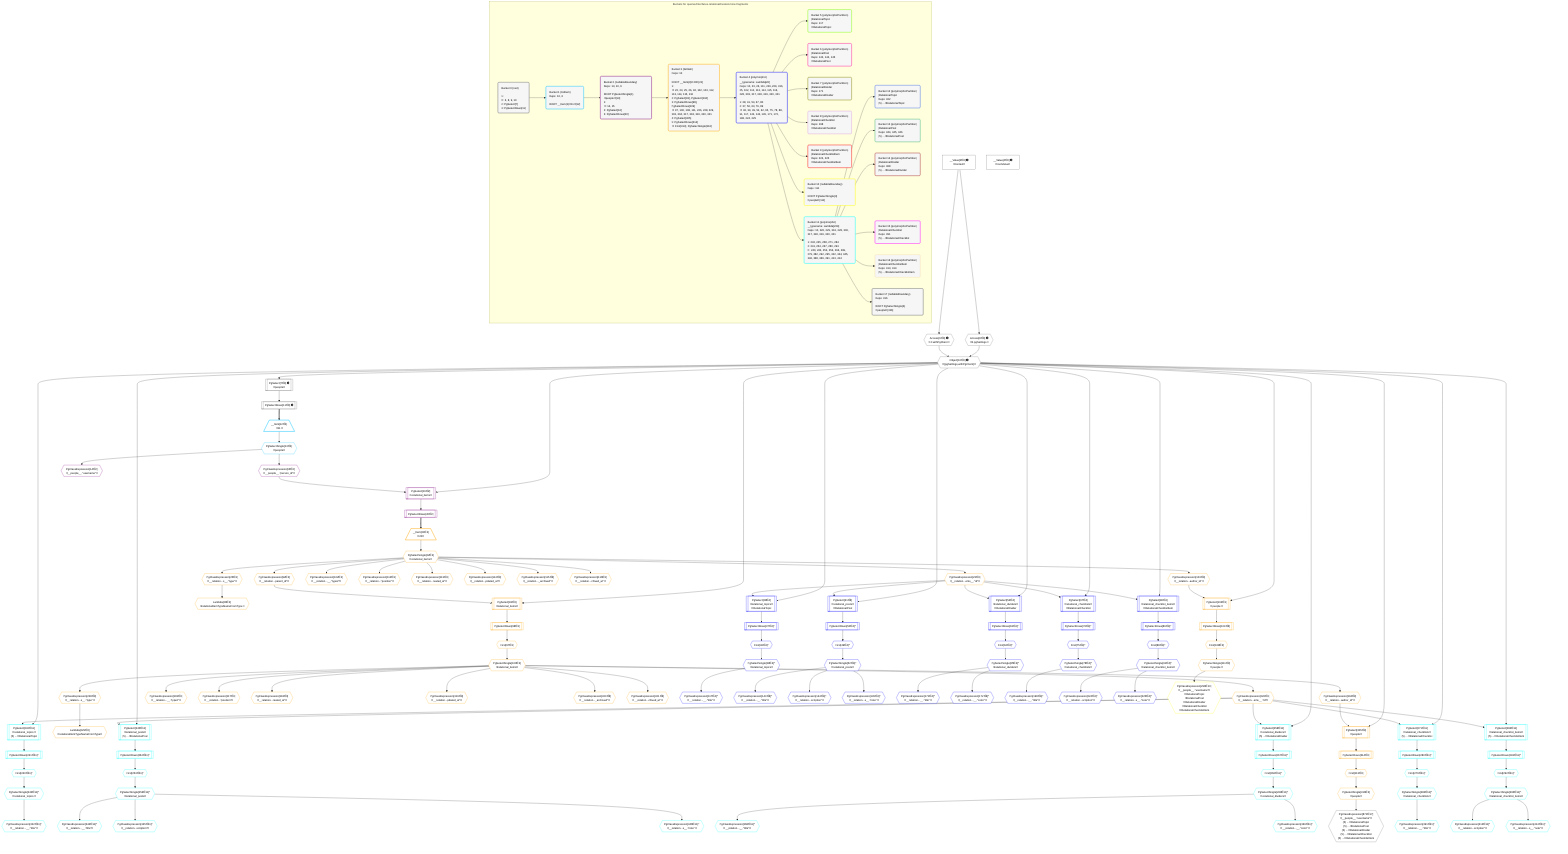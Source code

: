 %%{init: {'themeVariables': { 'fontSize': '12px'}}}%%
graph TD
    classDef path fill:#eee,stroke:#000,color:#000
    classDef plan fill:#fff,stroke-width:1px,color:#000
    classDef itemplan fill:#fff,stroke-width:2px,color:#000
    classDef unbatchedplan fill:#dff,stroke-width:1px,color:#000
    classDef sideeffectplan fill:#fcc,stroke-width:2px,color:#000
    classDef bucket fill:#f6f6f6,color:#000,stroke-width:2px,text-align:left

    subgraph "Buckets for queries/interfaces-relational/nested-more-fragments"
    Bucket0("Bucket 0 (root)<br /><br />1: <br />ᐳ: 6, 8, 9, 10<br />2: PgSelect[7]<br />3: PgSelectRows[11]"):::bucket
    Bucket1("Bucket 1 (listItem)<br />Deps: 10, 6<br /><br />ROOT __Item{1}ᐸ11ᐳ[12]"):::bucket
    Bucket2("Bucket 2 (nullableBoundary)<br />Deps: 13, 10, 6<br /><br />ROOT PgSelectSingle{1}ᐸpeopleᐳ[13]<br />1: <br />ᐳ: 14, 15<br />2: PgSelect[16]<br />3: PgSelectRows[20]"):::bucket
    Bucket3("Bucket 3 (listItem)<br />Deps: 10<br /><br />ROOT __Item{3}ᐸ20ᐳ[21]<br />1: <br />ᐳ: 22, 23, 25, 26, 92, 102, 103, 112, 113, 114, 115, 116<br />2: PgSelect[93], PgSelect[104]<br />3: PgSelectRows[98], PgSelectRows[109]<br />ᐳ: 97, 100, 108, 111, 226, 228, 229, 303, 304, 317, 318, 319, 320, 321<br />4: PgSelect[305]<br />5: PgSelectRows[314]<br />ᐳ: First[313], PgSelectSingle[316]"):::bucket
    Bucket4("Bucket 4 (polymorphic)<br />__typename: Lambda[26]<br />Deps: 10, 23, 26, 111, 226, 229, 316, 25, 102, 112, 113, 114, 115, 116, 228, 303, 317, 318, 319, 320, 321<br /><br />1: 28, 41, 54, 67, 80<br />2: 37, 50, 63, 76, 89<br />ᐳ: 36, 39, 49, 52, 62, 65, 75, 78, 88, 91, 117, 143, 144, 145, 171, 172, 198, 224, 225"):::bucket
    Bucket5("Bucket 5 (polymorphicPartition)<br />|RelationalTopic<br />Deps: 117<br />ᐳRelationalTopic"):::bucket
    Bucket6("Bucket 6 (polymorphicPartition)<br />|RelationalPost<br />Deps: 143, 144, 145<br />ᐳRelationalPost"):::bucket
    Bucket7("Bucket 7 (polymorphicPartition)<br />|RelationalDivider<br />Deps: 171<br />ᐳRelationalDivider"):::bucket
    Bucket8("Bucket 8 (polymorphicPartition)<br />|RelationalChecklist<br />Deps: 198<br />ᐳRelationalChecklist"):::bucket
    Bucket9("Bucket 9 (polymorphicPartition)<br />|RelationalChecklistItem<br />Deps: 224, 225<br />ᐳRelationalChecklistItem"):::bucket
    Bucket10("Bucket 10 (nullableBoundary)<br />Deps: 111<br /><br />ROOT PgSelectSingle{3}ᐸpeopleᐳ[111]"):::bucket
    Bucket11("Bucket 11 (polymorphic)<br />__typename: Lambda[229]<br />Deps: 10, 226, 229, 316, 228, 303, 317, 318, 319, 320, 321<br /><br />1: 232, 245, 258, 271, 284<br />2: 241, 254, 267, 280, 293<br />ᐳ: 240, 243, 253, 256, 266, 269, 279, 282, 292, 295, 322, 344, 345, 346, 368, 369, 391, 413, 414"):::bucket
    Bucket12("Bucket 12 (polymorphicPartition)<br />|RelationalTopic<br />Deps: 322<br />(5) ...ᐳRelationalTopic"):::bucket
    Bucket13("Bucket 13 (polymorphicPartition)<br />|RelationalPost<br />Deps: 344, 345, 346<br />(5) ...ᐳRelationalPost"):::bucket
    Bucket14("Bucket 14 (polymorphicPartition)<br />|RelationalDivider<br />Deps: 368<br />(5) ...ᐳRelationalDivider"):::bucket
    Bucket15("Bucket 15 (polymorphicPartition)<br />|RelationalChecklist<br />Deps: 391<br />(5) ...ᐳRelationalChecklist"):::bucket
    Bucket16("Bucket 16 (polymorphicPartition)<br />|RelationalChecklistItem<br />Deps: 413, 414<br />(5) ...ᐳRelationalChecklistItem"):::bucket
    Bucket17("Bucket 17 (nullableBoundary)<br />Deps: 316<br /><br />ROOT PgSelectSingle{3}ᐸpeopleᐳ[316]"):::bucket
    end
    Bucket0 --> Bucket1
    Bucket1 --> Bucket2
    Bucket2 --> Bucket3
    Bucket3 --> Bucket4
    Bucket4 --> Bucket5 & Bucket6 & Bucket7 & Bucket8 & Bucket9 & Bucket10 & Bucket11
    Bucket11 --> Bucket12 & Bucket13 & Bucket14 & Bucket15 & Bucket16 & Bucket17

    %% plan dependencies
    PgSelect7[["PgSelect[7∈0] ➊<br />ᐸpeopleᐳ"]]:::plan
    Object10{{"Object[10∈0] ➊<br />ᐸ{pgSettings,withPgClient}ᐳ"}}:::plan
    Object10 --> PgSelect7
    Access8{{"Access[8∈0] ➊<br />ᐸ2.pgSettingsᐳ"}}:::plan
    Access9{{"Access[9∈0] ➊<br />ᐸ2.withPgClientᐳ"}}:::plan
    Access8 & Access9 --> Object10
    __Value2["__Value[2∈0] ➊<br />ᐸcontextᐳ"]:::plan
    __Value2 --> Access8
    __Value2 --> Access9
    PgSelectRows11[["PgSelectRows[11∈0] ➊"]]:::plan
    PgSelect7 --> PgSelectRows11
    __Value4["__Value[4∈0] ➊<br />ᐸrootValueᐳ"]:::plan
    __Item12[/"__Item[12∈1]<br />ᐸ11ᐳ"\]:::itemplan
    PgSelectRows11 ==> __Item12
    PgSelectSingle13{{"PgSelectSingle[13∈1]<br />ᐸpeopleᐳ"}}:::plan
    __Item12 --> PgSelectSingle13
    PgSelect16[["PgSelect[16∈2]<br />ᐸrelational_itemsᐳ"]]:::plan
    PgClassExpression15{{"PgClassExpression[15∈2]<br />ᐸ__people__.”person_id”ᐳ"}}:::plan
    Object10 & PgClassExpression15 --> PgSelect16
    PgClassExpression14{{"PgClassExpression[14∈2]<br />ᐸ__people__.”username”ᐳ"}}:::plan
    PgSelectSingle13 --> PgClassExpression14
    PgSelectSingle13 --> PgClassExpression15
    PgSelectRows20[["PgSelectRows[20∈2]"]]:::plan
    PgSelect16 --> PgSelectRows20
    PgSelect93[["PgSelect[93∈3]<br />ᐸrelational_itemsᐳ"]]:::plan
    PgClassExpression92{{"PgClassExpression[92∈3]<br />ᐸ__relation...parent_id”ᐳ"}}:::plan
    Object10 & PgClassExpression92 --> PgSelect93
    PgSelect104[["PgSelect[104∈3]<br />ᐸpeopleᐳ"]]:::plan
    PgClassExpression103{{"PgClassExpression[103∈3]<br />ᐸ__relation...author_id”ᐳ"}}:::plan
    Object10 & PgClassExpression103 --> PgSelect104
    PgSelect305[["PgSelect[305∈3]<br />ᐸpeopleᐳ"]]:::plan
    PgClassExpression304{{"PgClassExpression[304∈3]<br />ᐸ__relation...author_id”ᐳ"}}:::plan
    Object10 & PgClassExpression304 --> PgSelect305
    __Item21[/"__Item[21∈3]<br />ᐸ20ᐳ"\]:::itemplan
    PgSelectRows20 ==> __Item21
    PgSelectSingle22{{"PgSelectSingle[22∈3]<br />ᐸrelational_itemsᐳ"}}:::plan
    __Item21 --> PgSelectSingle22
    PgClassExpression23{{"PgClassExpression[23∈3]<br />ᐸ__relation...ems__.”id”ᐳ"}}:::plan
    PgSelectSingle22 --> PgClassExpression23
    PgClassExpression25{{"PgClassExpression[25∈3]<br />ᐸ__relation...s__.”type”ᐳ"}}:::plan
    PgSelectSingle22 --> PgClassExpression25
    Lambda26{{"Lambda[26∈3]<br />ᐸrelationalItemTypeNameFromTypeᐳ"}}:::plan
    PgClassExpression25 --> Lambda26
    PgSelectSingle22 --> PgClassExpression92
    First97{{"First[97∈3]"}}:::plan
    PgSelectRows98[["PgSelectRows[98∈3]"]]:::plan
    PgSelectRows98 --> First97
    PgSelect93 --> PgSelectRows98
    PgSelectSingle100{{"PgSelectSingle[100∈3]<br />ᐸrelational_itemsᐳ"}}:::plan
    First97 --> PgSelectSingle100
    PgClassExpression102{{"PgClassExpression[102∈3]<br />ᐸ__relation...__.”type2”ᐳ"}}:::plan
    PgSelectSingle22 --> PgClassExpression102
    PgSelectSingle22 --> PgClassExpression103
    First108{{"First[108∈3]"}}:::plan
    PgSelectRows109[["PgSelectRows[109∈3]"]]:::plan
    PgSelectRows109 --> First108
    PgSelect104 --> PgSelectRows109
    PgSelectSingle111{{"PgSelectSingle[111∈3]<br />ᐸpeopleᐳ"}}:::plan
    First108 --> PgSelectSingle111
    PgClassExpression112{{"PgClassExpression[112∈3]<br />ᐸ__relation...”position”ᐳ"}}:::plan
    PgSelectSingle22 --> PgClassExpression112
    PgClassExpression113{{"PgClassExpression[113∈3]<br />ᐸ__relation...reated_at”ᐳ"}}:::plan
    PgSelectSingle22 --> PgClassExpression113
    PgClassExpression114{{"PgClassExpression[114∈3]<br />ᐸ__relation...pdated_at”ᐳ"}}:::plan
    PgSelectSingle22 --> PgClassExpression114
    PgClassExpression115{{"PgClassExpression[115∈3]<br />ᐸ__relation..._archived”ᐳ"}}:::plan
    PgSelectSingle22 --> PgClassExpression115
    PgClassExpression116{{"PgClassExpression[116∈3]<br />ᐸ__relation...chived_at”ᐳ"}}:::plan
    PgSelectSingle22 --> PgClassExpression116
    PgClassExpression226{{"PgClassExpression[226∈3]<br />ᐸ__relation...ems__.”id”ᐳ"}}:::plan
    PgSelectSingle100 --> PgClassExpression226
    PgClassExpression228{{"PgClassExpression[228∈3]<br />ᐸ__relation...s__.”type”ᐳ"}}:::plan
    PgSelectSingle100 --> PgClassExpression228
    Lambda229{{"Lambda[229∈3]<br />ᐸrelationalItemTypeNameFromTypeᐳ"}}:::plan
    PgClassExpression228 --> Lambda229
    PgClassExpression303{{"PgClassExpression[303∈3]<br />ᐸ__relation...__.”type2”ᐳ"}}:::plan
    PgSelectSingle100 --> PgClassExpression303
    PgSelectSingle100 --> PgClassExpression304
    First313{{"First[313∈3]"}}:::plan
    PgSelectRows314[["PgSelectRows[314∈3]"]]:::plan
    PgSelectRows314 --> First313
    PgSelect305 --> PgSelectRows314
    PgSelectSingle316{{"PgSelectSingle[316∈3]<br />ᐸpeopleᐳ"}}:::plan
    First313 --> PgSelectSingle316
    PgClassExpression317{{"PgClassExpression[317∈3]<br />ᐸ__relation...”position”ᐳ"}}:::plan
    PgSelectSingle100 --> PgClassExpression317
    PgClassExpression318{{"PgClassExpression[318∈3]<br />ᐸ__relation...reated_at”ᐳ"}}:::plan
    PgSelectSingle100 --> PgClassExpression318
    PgClassExpression319{{"PgClassExpression[319∈3]<br />ᐸ__relation...pdated_at”ᐳ"}}:::plan
    PgSelectSingle100 --> PgClassExpression319
    PgClassExpression320{{"PgClassExpression[320∈3]<br />ᐸ__relation..._archived”ᐳ"}}:::plan
    PgSelectSingle100 --> PgClassExpression320
    PgClassExpression321{{"PgClassExpression[321∈3]<br />ᐸ__relation...chived_at”ᐳ"}}:::plan
    PgSelectSingle100 --> PgClassExpression321
    PgSelect28[["PgSelect[28∈4]<br />ᐸrelational_topicsᐳ<br />ᐳRelationalTopic"]]:::plan
    Object10 & PgClassExpression23 --> PgSelect28
    PgSelect41[["PgSelect[41∈4]<br />ᐸrelational_postsᐳ<br />ᐳRelationalPost"]]:::plan
    Object10 & PgClassExpression23 --> PgSelect41
    PgSelect54[["PgSelect[54∈4]<br />ᐸrelational_dividersᐳ<br />ᐳRelationalDivider"]]:::plan
    Object10 & PgClassExpression23 --> PgSelect54
    PgSelect67[["PgSelect[67∈4]<br />ᐸrelational_checklistsᐳ<br />ᐳRelationalChecklist"]]:::plan
    Object10 & PgClassExpression23 --> PgSelect67
    PgSelect80[["PgSelect[80∈4]<br />ᐸrelational_checklist_itemsᐳ<br />ᐳRelationalChecklistItem"]]:::plan
    Object10 & PgClassExpression23 --> PgSelect80
    First36{{"First[36∈4]^"}}:::plan
    PgSelectRows37[["PgSelectRows[37∈4]^"]]:::plan
    PgSelectRows37 --> First36
    PgSelect28 --> PgSelectRows37
    PgSelectSingle39{{"PgSelectSingle[39∈4]^<br />ᐸrelational_topicsᐳ"}}:::plan
    First36 --> PgSelectSingle39
    First49{{"First[49∈4]^"}}:::plan
    PgSelectRows50[["PgSelectRows[50∈4]^"]]:::plan
    PgSelectRows50 --> First49
    PgSelect41 --> PgSelectRows50
    PgSelectSingle52{{"PgSelectSingle[52∈4]^<br />ᐸrelational_postsᐳ"}}:::plan
    First49 --> PgSelectSingle52
    First62{{"First[62∈4]^"}}:::plan
    PgSelectRows63[["PgSelectRows[63∈4]^"]]:::plan
    PgSelectRows63 --> First62
    PgSelect54 --> PgSelectRows63
    PgSelectSingle65{{"PgSelectSingle[65∈4]^<br />ᐸrelational_dividersᐳ"}}:::plan
    First62 --> PgSelectSingle65
    First75{{"First[75∈4]^"}}:::plan
    PgSelectRows76[["PgSelectRows[76∈4]^"]]:::plan
    PgSelectRows76 --> First75
    PgSelect67 --> PgSelectRows76
    PgSelectSingle78{{"PgSelectSingle[78∈4]^<br />ᐸrelational_checklistsᐳ"}}:::plan
    First75 --> PgSelectSingle78
    First88{{"First[88∈4]^"}}:::plan
    PgSelectRows89[["PgSelectRows[89∈4]^"]]:::plan
    PgSelectRows89 --> First88
    PgSelect80 --> PgSelectRows89
    PgSelectSingle91{{"PgSelectSingle[91∈4]^<br />ᐸrelational_checklist_itemsᐳ"}}:::plan
    First88 --> PgSelectSingle91
    PgClassExpression117{{"PgClassExpression[117∈4]^<br />ᐸ__relation...__.”title”ᐳ"}}:::plan
    PgSelectSingle39 --> PgClassExpression117
    PgClassExpression143{{"PgClassExpression[143∈4]^<br />ᐸ__relation...__.”title”ᐳ"}}:::plan
    PgSelectSingle52 --> PgClassExpression143
    PgClassExpression144{{"PgClassExpression[144∈4]^<br />ᐸ__relation...scription”ᐳ"}}:::plan
    PgSelectSingle52 --> PgClassExpression144
    PgClassExpression145{{"PgClassExpression[145∈4]^<br />ᐸ__relation...s__.”note”ᐳ"}}:::plan
    PgSelectSingle52 --> PgClassExpression145
    PgClassExpression171{{"PgClassExpression[171∈4]^<br />ᐸ__relation...__.”title”ᐳ"}}:::plan
    PgSelectSingle65 --> PgClassExpression171
    PgClassExpression172{{"PgClassExpression[172∈4]^<br />ᐸ__relation...__.”color”ᐳ"}}:::plan
    PgSelectSingle65 --> PgClassExpression172
    PgClassExpression198{{"PgClassExpression[198∈4]^<br />ᐸ__relation...__.”title”ᐳ"}}:::plan
    PgSelectSingle78 --> PgClassExpression198
    PgClassExpression224{{"PgClassExpression[224∈4]^<br />ᐸ__relation...scription”ᐳ"}}:::plan
    PgSelectSingle91 --> PgClassExpression224
    PgClassExpression225{{"PgClassExpression[225∈4]^<br />ᐸ__relation...s__.”note”ᐳ"}}:::plan
    PgSelectSingle91 --> PgClassExpression225
    PgClassExpression296{{"PgClassExpression[296∈10]<br />ᐸ__people__.”username”ᐳ<br />ᐳRelationalTopic<br />ᐳRelationalPost<br />ᐳRelationalDivider<br />ᐳRelationalChecklist<br />ᐳRelationalChecklistItem"}}:::plan
    PgSelectSingle111 --> PgClassExpression296
    PgSelect232[["PgSelect[232∈11]<br />ᐸrelational_topicsᐳ<br />(5) ...ᐳRelationalTopic"]]:::plan
    Object10 & PgClassExpression226 --> PgSelect232
    PgSelect245[["PgSelect[245∈11]<br />ᐸrelational_postsᐳ<br />(5) ...ᐳRelationalPost"]]:::plan
    Object10 & PgClassExpression226 --> PgSelect245
    PgSelect258[["PgSelect[258∈11]<br />ᐸrelational_dividersᐳ<br />(5) ...ᐳRelationalDivider"]]:::plan
    Object10 & PgClassExpression226 --> PgSelect258
    PgSelect271[["PgSelect[271∈11]<br />ᐸrelational_checklistsᐳ<br />(5) ...ᐳRelationalChecklist"]]:::plan
    Object10 & PgClassExpression226 --> PgSelect271
    PgSelect284[["PgSelect[284∈11]<br />ᐸrelational_checklist_itemsᐳ<br />(5) ...ᐳRelationalChecklistItem"]]:::plan
    Object10 & PgClassExpression226 --> PgSelect284
    First240{{"First[240∈11]^"}}:::plan
    PgSelectRows241[["PgSelectRows[241∈11]^"]]:::plan
    PgSelectRows241 --> First240
    PgSelect232 --> PgSelectRows241
    PgSelectSingle243{{"PgSelectSingle[243∈11]^<br />ᐸrelational_topicsᐳ"}}:::plan
    First240 --> PgSelectSingle243
    First253{{"First[253∈11]^"}}:::plan
    PgSelectRows254[["PgSelectRows[254∈11]^"]]:::plan
    PgSelectRows254 --> First253
    PgSelect245 --> PgSelectRows254
    PgSelectSingle256{{"PgSelectSingle[256∈11]^<br />ᐸrelational_postsᐳ"}}:::plan
    First253 --> PgSelectSingle256
    First266{{"First[266∈11]^"}}:::plan
    PgSelectRows267[["PgSelectRows[267∈11]^"]]:::plan
    PgSelectRows267 --> First266
    PgSelect258 --> PgSelectRows267
    PgSelectSingle269{{"PgSelectSingle[269∈11]^<br />ᐸrelational_dividersᐳ"}}:::plan
    First266 --> PgSelectSingle269
    First279{{"First[279∈11]^"}}:::plan
    PgSelectRows280[["PgSelectRows[280∈11]^"]]:::plan
    PgSelectRows280 --> First279
    PgSelect271 --> PgSelectRows280
    PgSelectSingle282{{"PgSelectSingle[282∈11]^<br />ᐸrelational_checklistsᐳ"}}:::plan
    First279 --> PgSelectSingle282
    First292{{"First[292∈11]^"}}:::plan
    PgSelectRows293[["PgSelectRows[293∈11]^"]]:::plan
    PgSelectRows293 --> First292
    PgSelect284 --> PgSelectRows293
    PgSelectSingle295{{"PgSelectSingle[295∈11]^<br />ᐸrelational_checklist_itemsᐳ"}}:::plan
    First292 --> PgSelectSingle295
    PgClassExpression322{{"PgClassExpression[322∈11]^<br />ᐸ__relation...__.”title”ᐳ"}}:::plan
    PgSelectSingle243 --> PgClassExpression322
    PgClassExpression344{{"PgClassExpression[344∈11]^<br />ᐸ__relation...__.”title”ᐳ"}}:::plan
    PgSelectSingle256 --> PgClassExpression344
    PgClassExpression345{{"PgClassExpression[345∈11]^<br />ᐸ__relation...scription”ᐳ"}}:::plan
    PgSelectSingle256 --> PgClassExpression345
    PgClassExpression346{{"PgClassExpression[346∈11]^<br />ᐸ__relation...s__.”note”ᐳ"}}:::plan
    PgSelectSingle256 --> PgClassExpression346
    PgClassExpression368{{"PgClassExpression[368∈11]^<br />ᐸ__relation...__.”title”ᐳ"}}:::plan
    PgSelectSingle269 --> PgClassExpression368
    PgClassExpression369{{"PgClassExpression[369∈11]^<br />ᐸ__relation...__.”color”ᐳ"}}:::plan
    PgSelectSingle269 --> PgClassExpression369
    PgClassExpression391{{"PgClassExpression[391∈11]^<br />ᐸ__relation...__.”title”ᐳ"}}:::plan
    PgSelectSingle282 --> PgClassExpression391
    PgClassExpression413{{"PgClassExpression[413∈11]^<br />ᐸ__relation...scription”ᐳ"}}:::plan
    PgSelectSingle295 --> PgClassExpression413
    PgClassExpression414{{"PgClassExpression[414∈11]^<br />ᐸ__relation...s__.”note”ᐳ"}}:::plan
    PgSelectSingle295 --> PgClassExpression414
    PgClassExpression871{{"PgClassExpression[871∈17]<br />ᐸ__people__.”username”ᐳ<br />(5) ...ᐳRelationalTopic<br />(5) ...ᐳRelationalPost<br />(5) ...ᐳRelationalDivider<br />(5) ...ᐳRelationalChecklist<br />(5) ...ᐳRelationalChecklistItem"}}:::plan
    PgSelectSingle316 --> PgClassExpression871

    %% define steps
    classDef bucket0 stroke:#696969
    class Bucket0,__Value2,__Value4,PgSelect7,Access8,Access9,Object10,PgSelectRows11 bucket0
    classDef bucket1 stroke:#00bfff
    class Bucket1,__Item12,PgSelectSingle13 bucket1
    classDef bucket2 stroke:#7f007f
    class Bucket2,PgClassExpression14,PgClassExpression15,PgSelect16,PgSelectRows20 bucket2
    classDef bucket3 stroke:#ffa500
    class Bucket3,__Item21,PgSelectSingle22,PgClassExpression23,PgClassExpression25,Lambda26,PgClassExpression92,PgSelect93,First97,PgSelectRows98,PgSelectSingle100,PgClassExpression102,PgClassExpression103,PgSelect104,First108,PgSelectRows109,PgSelectSingle111,PgClassExpression112,PgClassExpression113,PgClassExpression114,PgClassExpression115,PgClassExpression116,PgClassExpression226,PgClassExpression228,Lambda229,PgClassExpression303,PgClassExpression304,PgSelect305,First313,PgSelectRows314,PgSelectSingle316,PgClassExpression317,PgClassExpression318,PgClassExpression319,PgClassExpression320,PgClassExpression321 bucket3
    classDef bucket4 stroke:#0000ff
    class Bucket4,PgSelect28,First36,PgSelectRows37,PgSelectSingle39,PgSelect41,First49,PgSelectRows50,PgSelectSingle52,PgSelect54,First62,PgSelectRows63,PgSelectSingle65,PgSelect67,First75,PgSelectRows76,PgSelectSingle78,PgSelect80,First88,PgSelectRows89,PgSelectSingle91,PgClassExpression117,PgClassExpression143,PgClassExpression144,PgClassExpression145,PgClassExpression171,PgClassExpression172,PgClassExpression198,PgClassExpression224,PgClassExpression225 bucket4
    classDef bucket5 stroke:#7fff00
    class Bucket5 bucket5
    classDef bucket6 stroke:#ff1493
    class Bucket6 bucket6
    classDef bucket7 stroke:#808000
    class Bucket7 bucket7
    classDef bucket8 stroke:#dda0dd
    class Bucket8 bucket8
    classDef bucket9 stroke:#ff0000
    class Bucket9 bucket9
    classDef bucket10 stroke:#ffff00
    class Bucket10,PgClassExpression296 bucket10
    classDef bucket11 stroke:#00ffff
    class Bucket11,PgSelect232,First240,PgSelectRows241,PgSelectSingle243,PgSelect245,First253,PgSelectRows254,PgSelectSingle256,PgSelect258,First266,PgSelectRows267,PgSelectSingle269,PgSelect271,First279,PgSelectRows280,PgSelectSingle282,PgSelect284,First292,PgSelectRows293,PgSelectSingle295,PgClassExpression322,PgClassExpression344,PgClassExpression345,PgClassExpression346,PgClassExpression368,PgClassExpression369,PgClassExpression391,PgClassExpression413,PgClassExpression414 bucket11
    classDef bucket12 stroke:#4169e1
    class Bucket12 bucket12
    classDef bucket13 stroke:#3cb371
    class Bucket13 bucket13
    classDef bucket14 stroke:#a52a2a
    class Bucket14 bucket14
    classDef bucket15 stroke:#ff00ff
    class Bucket15 bucket15
    classDef bucket16 stroke:#f5deb3
    class Bucket16 bucket16
    classDef bucket17 stroke:#696969
    class Bucket17,PgClassExpression871 bucket17
